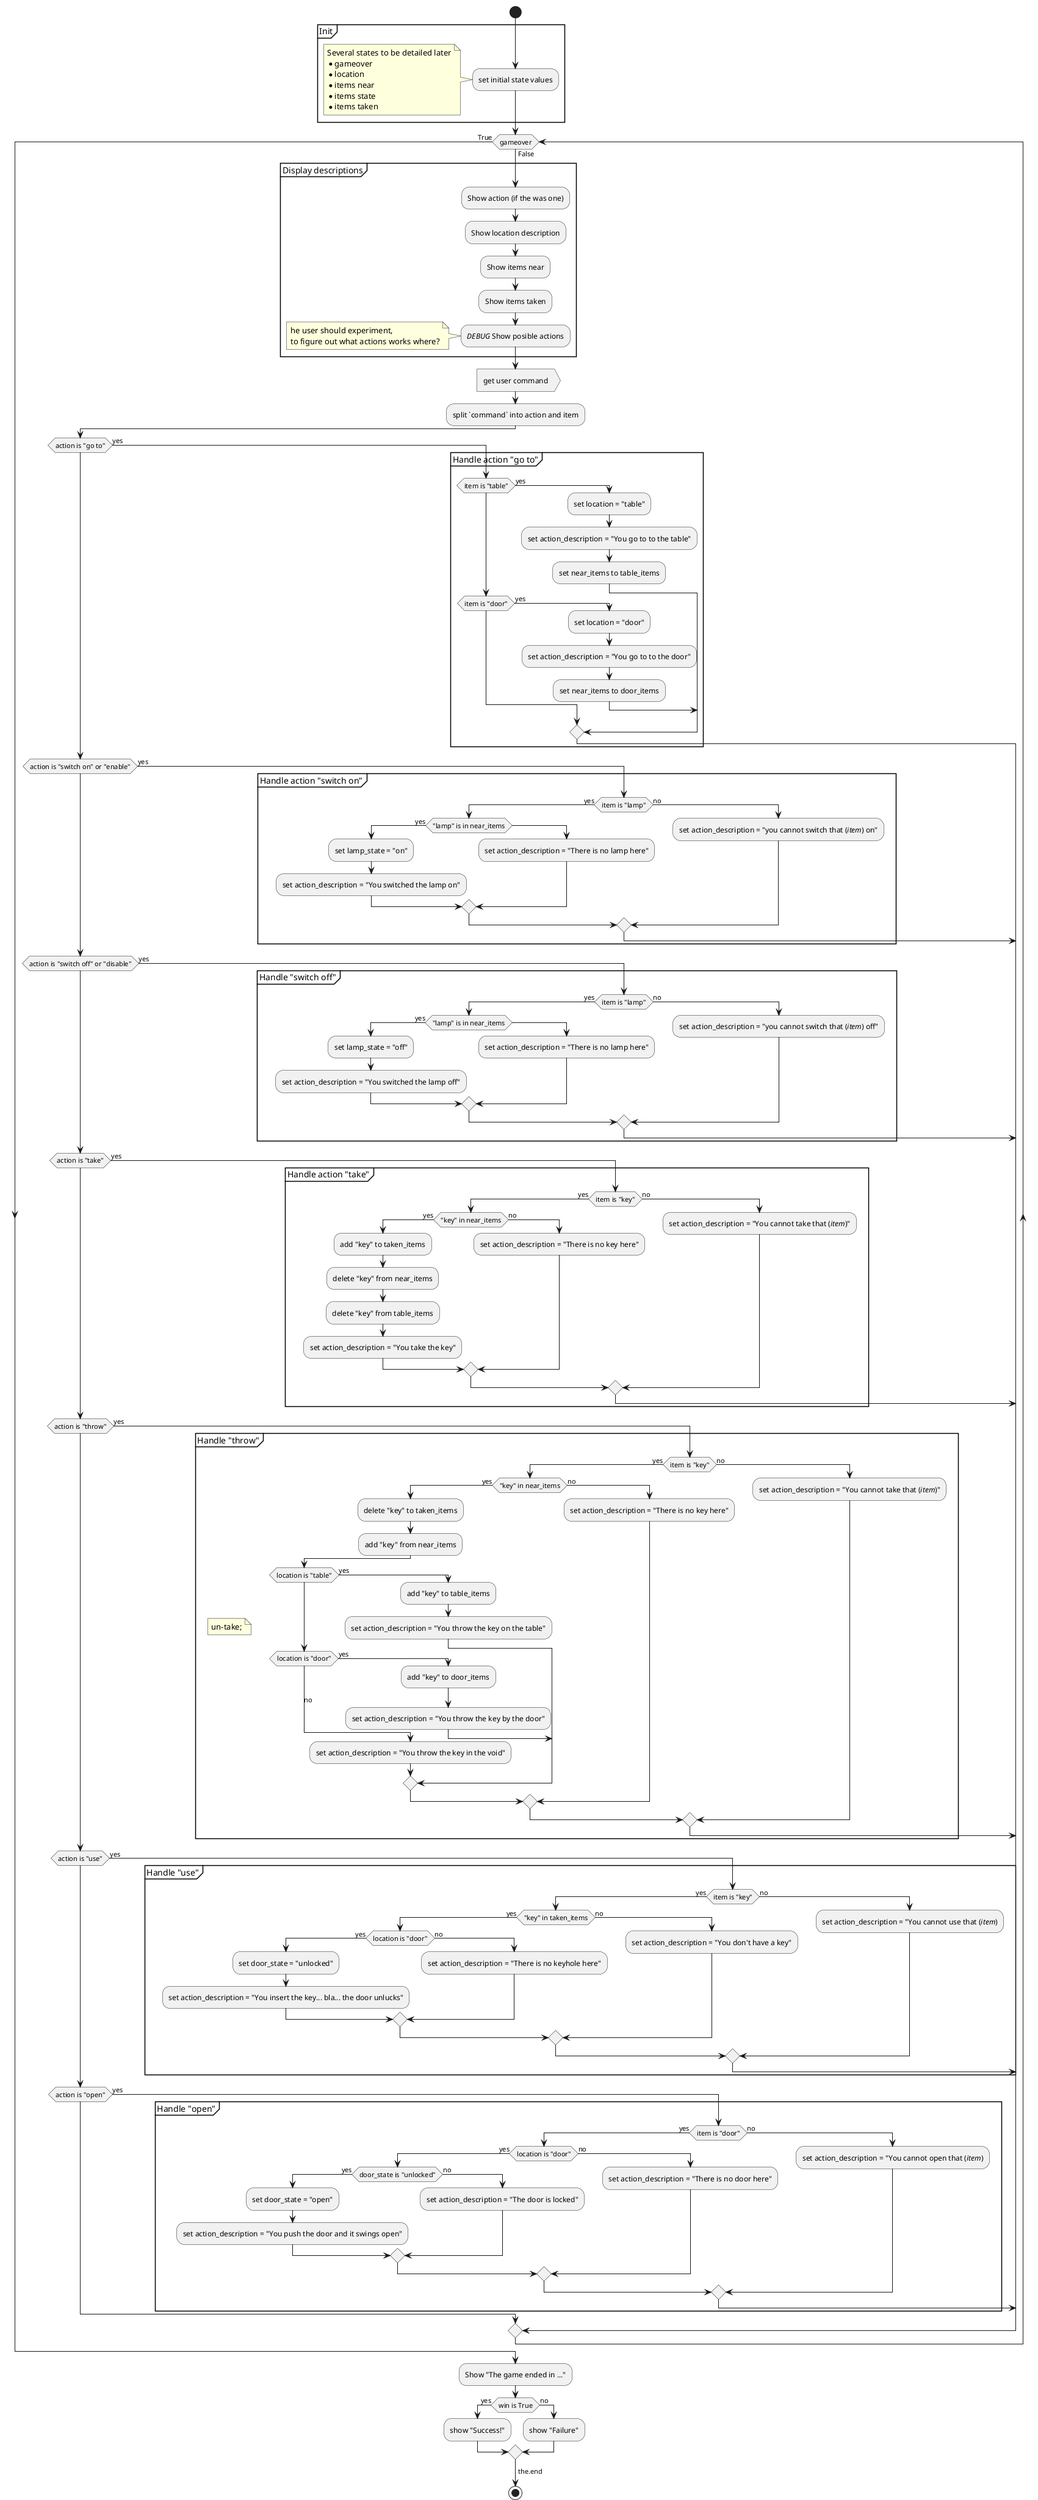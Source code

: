 @startuml
'object gameover

!pragma useVerticalIf on


start
partition Init {
    :set initial state values;
    note left
        Several states to be detailed later
        * gameover
        * location
        * items near
        * items state
        * items taken
    end note
}

while (gameover) is (False)
    partition Display descriptions {
        :Show action (if the was one);
        :Show location description;
        :Show items near;
        :Show items taken;
        ://DEBUG// Show posible actions;
        note left
            he user should experiment, 
            to figure out what actions works where?
        end note
    }

    :get user command>
    :split `command` into action and item;

    if (action is "go to") then (yes)
        partition Handle action "go to" {
            if (item is "table") then (yes)
                :set location = "table";
                :set action_description = "You go to to the table";
                :set near_items to table_items;
            elseif (item is "door") then (yes)
                :set location = "door";
                :set action_description = "You go to to the door";
                :set near_items to door_items;
            endif
        }
    elseif (action is "switch on" or "enable") then (yes)
        partition Handle action "switch on" {
            if (item is "lamp") then (yes)
                if ("lamp" is in near_items) then (yes)
                    :set lamp_state = "on";
                    :set action_description = "You switched the lamp on";
                else 
                    :set action_description = "There is no lamp here";
                endif
            else (no)
                :set action_description = "you cannot switch that (//item//) on";
            endif
        }  
    elseif (action is "switch off" or "disable") then (yes)
        partition Handle "switch off" {
            if (item is "lamp") then (yes)
                if ("lamp" is in near_items) then (yes)
                    :set lamp_state = "off";
                    :set action_description = "You switched the lamp off";
                else 
                    :set action_description = "There is no lamp here";
                endif
            else (no)
                :set action_description = "you cannot switch that (//item//) off";
            endif
        }
    elseif (action is "take") then (yes)
        partition Handle action "take" {
            if (item is "key") then (yes)
                if ("key" in near_items) then (yes)
                    :add "key" to taken_items;
                    :delete "key" from near_items;
                    :delete "key" from table_items;
                    :set action_description = "You take the key";
                else (no)
                    :set action_description = "There is no key here";
                endif
            else (no)
                :set action_description = "You cannot take that (//item//)";
            endif
        }
    elseif (action is "throw") then (yes)
        partition Handle "throw" {
            floating note left: un-take;
            if (item is "key") then (yes)
                if ("key" in near_items) then (yes)
                    :delete "key" to taken_items;
                    :add "key" from near_items;
                    if(location is "table") then (yes)
                        :add "key" to table_items;
                        :set action_description = "You throw the key on the table";
                    elseif (location is "door") then (yes)
                        :add "key" to door_items;
                        :set action_description = "You throw the key by the door";
                    else (no)
                        :set action_description = "You throw the key in the void";
                    endif
                else (no)
                    :set action_description = "There is no key here";
                endif
            else (no)
                :set action_description = "You cannot take that (//item//)";
            endif
        }
    elseif (action is "use") then (yes)
        partition Handle "use" {
            if (item is "key") then (yes)
                if ("key" in taken_items) then (yes)
                    if (location is "door") then (yes)
                        :set door_state = "unlocked";
                        :set action_description = "You insert the key... bla... the door unlucks";
                    else (no)
                        :set action_description = "There is no keyhole here";
                    endif
                else (no)
                    :set action_description = "You don't have a key";
                endif
            else (no)
                :set action_description = "You cannot use that (//item//);
            endif
        }
    elseif (action is "open") then (yes)
        partition Handle "open" {
            if (item is "door") then (yes)
                if (location is "door") then (yes)
                    if (door_state is "unlocked") then (yes)
                        :set door_state = "open";
                        :set action_description = "You push the door and it swings open";
                    else (no)
                        :set action_description = "The door is locked";
                    endif
                else (no)
                    :set action_description = "There is no door here";
                endif
            else (no)
                :set action_description = "You cannot open that (//item//);
            endif
        }
    endif 

end while (True)

:Show "The game ended in ...";
if (win is True) then (yes)
    :show "Success!";
else (no)
    :show "Failure";
endif
->the.end;
stop

@enduml